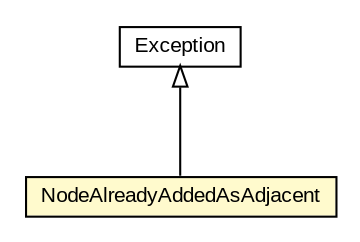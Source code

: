 #!/usr/local/bin/dot
#
# Class diagram 
# Generated by UMLGraph version R5_6-24-gf6e263 (http://www.umlgraph.org/)
#

digraph G {
	edge [fontname="arial",fontsize=10,labelfontname="arial",labelfontsize=10];
	node [fontname="arial",fontsize=10,shape=plaintext];
	nodesep=0.25;
	ranksep=0.5;
	// com.id.droneapi.mock.exception.NodeAlreadyAddedAsAdjacent
	c2757 [label=<<table title="com.id.droneapi.mock.exception.NodeAlreadyAddedAsAdjacent" border="0" cellborder="1" cellspacing="0" cellpadding="2" port="p" bgcolor="lemonChiffon" href="./NodeAlreadyAddedAsAdjacent.html">
		<tr><td><table border="0" cellspacing="0" cellpadding="1">
<tr><td align="center" balign="center"> NodeAlreadyAddedAsAdjacent </td></tr>
		</table></td></tr>
		</table>>, URL="./NodeAlreadyAddedAsAdjacent.html", fontname="arial", fontcolor="black", fontsize=10.0];
	//com.id.droneapi.mock.exception.NodeAlreadyAddedAsAdjacent extends java.lang.Exception
	c2763:p -> c2757:p [dir=back,arrowtail=empty];
	// java.lang.Exception
	c2763 [label=<<table title="java.lang.Exception" border="0" cellborder="1" cellspacing="0" cellpadding="2" port="p" href="http://java.sun.com/j2se/1.4.2/docs/api/java/lang/Exception.html">
		<tr><td><table border="0" cellspacing="0" cellpadding="1">
<tr><td align="center" balign="center"> Exception </td></tr>
		</table></td></tr>
		</table>>, URL="http://java.sun.com/j2se/1.4.2/docs/api/java/lang/Exception.html", fontname="arial", fontcolor="black", fontsize=10.0];
}


